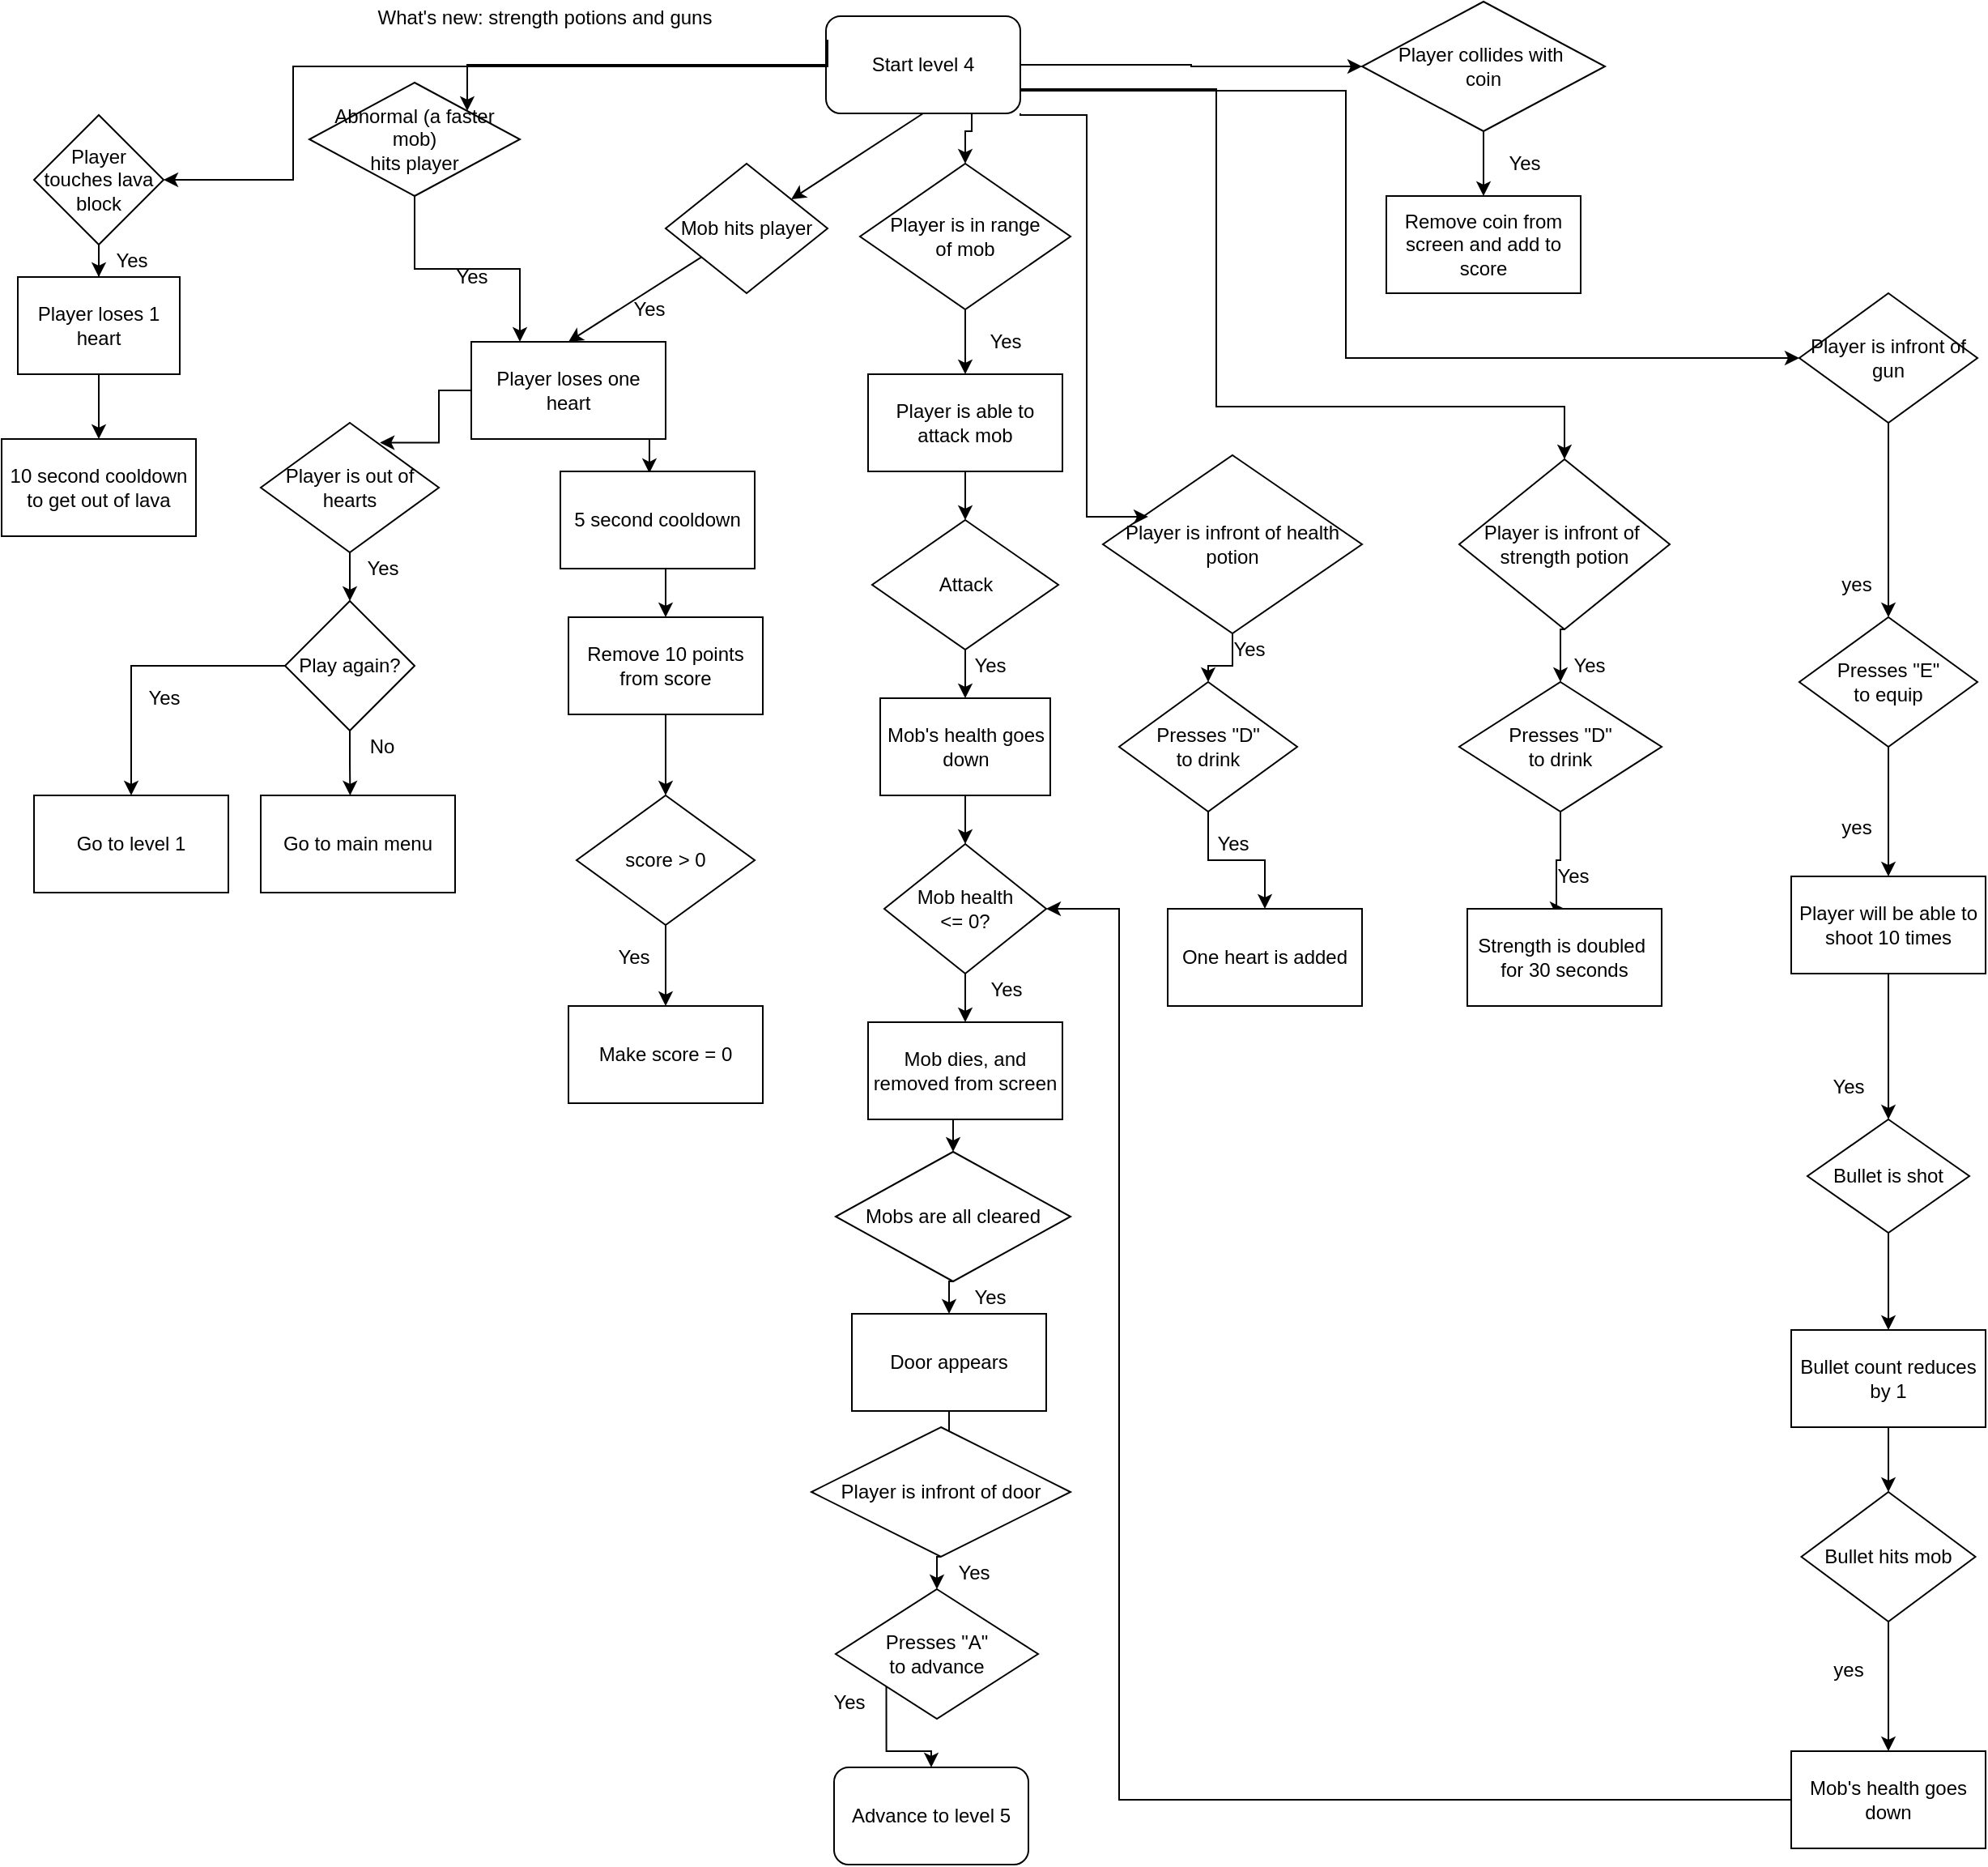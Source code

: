 <mxfile version="14.4.8" type="device"><diagram id="xkkhSHeA-ffI-onqJJuW" name="Page-1"><mxGraphModel dx="2272" dy="737" grid="1" gridSize="10" guides="1" tooltips="1" connect="1" arrows="1" fold="1" page="1" pageScale="1" pageWidth="850" pageHeight="1100" math="0" shadow="0"><root><mxCell id="0"/><mxCell id="1" parent="0"/><mxCell id="xJRGZZut8tcqVlzGXJP9-3" value="" style="group" parent="1" vertex="1" connectable="0"><mxGeometry x="360" y="10" width="120" height="60" as="geometry"/></mxCell><mxCell id="xJRGZZut8tcqVlzGXJP9-1" value="Start level 4" style="rounded=1;whiteSpace=wrap;html=1;" parent="xJRGZZut8tcqVlzGXJP9-3" vertex="1"><mxGeometry x="-1" y="-1" width="120" height="60" as="geometry"/></mxCell><mxCell id="xJRGZZut8tcqVlzGXJP9-4" value="Mob hits player" style="rhombus;whiteSpace=wrap;html=1;" parent="1" vertex="1"><mxGeometry x="260" y="100" width="100" height="80" as="geometry"/></mxCell><mxCell id="xJRGZZut8tcqVlzGXJP9-43" style="edgeStyle=orthogonalEdgeStyle;rounded=0;orthogonalLoop=1;jettySize=auto;html=1;exitX=1;exitY=1;exitDx=0;exitDy=0;entryX=0.458;entryY=0.017;entryDx=0;entryDy=0;entryPerimeter=0;" parent="1" source="xJRGZZut8tcqVlzGXJP9-5" target="xJRGZZut8tcqVlzGXJP9-42" edge="1"><mxGeometry relative="1" as="geometry"/></mxCell><mxCell id="xJRGZZut8tcqVlzGXJP9-51" style="edgeStyle=orthogonalEdgeStyle;rounded=0;orthogonalLoop=1;jettySize=auto;html=1;exitX=0;exitY=0.5;exitDx=0;exitDy=0;entryX=0.669;entryY=0.153;entryDx=0;entryDy=0;entryPerimeter=0;" parent="1" source="xJRGZZut8tcqVlzGXJP9-5" target="xJRGZZut8tcqVlzGXJP9-41" edge="1"><mxGeometry relative="1" as="geometry"/></mxCell><mxCell id="xJRGZZut8tcqVlzGXJP9-5" value="Player loses one heart" style="rounded=0;whiteSpace=wrap;html=1;" parent="1" vertex="1"><mxGeometry x="140" y="210" width="120" height="60" as="geometry"/></mxCell><mxCell id="xJRGZZut8tcqVlzGXJP9-8" value="" style="endArrow=classic;html=1;entryX=0.5;entryY=0;entryDx=0;entryDy=0;" parent="1" source="xJRGZZut8tcqVlzGXJP9-4" target="xJRGZZut8tcqVlzGXJP9-5" edge="1"><mxGeometry width="50" height="50" relative="1" as="geometry"><mxPoint x="400" y="280" as="sourcePoint"/><mxPoint x="220" y="160" as="targetPoint"/></mxGeometry></mxCell><mxCell id="xJRGZZut8tcqVlzGXJP9-9" value="Yes" style="text;html=1;strokeColor=none;fillColor=none;align=center;verticalAlign=middle;whiteSpace=wrap;rounded=0;" parent="1" vertex="1"><mxGeometry x="230" y="180" width="40" height="20" as="geometry"/></mxCell><mxCell id="xJRGZZut8tcqVlzGXJP9-10" value="" style="endArrow=classic;html=1;exitX=0.5;exitY=1;exitDx=0;exitDy=0;" parent="1" source="xJRGZZut8tcqVlzGXJP9-1" target="xJRGZZut8tcqVlzGXJP9-4" edge="1"><mxGeometry width="50" height="50" relative="1" as="geometry"><mxPoint x="400" y="280" as="sourcePoint"/><mxPoint x="450" y="230" as="targetPoint"/></mxGeometry></mxCell><mxCell id="xJRGZZut8tcqVlzGXJP9-16" style="edgeStyle=orthogonalEdgeStyle;rounded=0;orthogonalLoop=1;jettySize=auto;html=1;exitX=0.5;exitY=1;exitDx=0;exitDy=0;entryX=0.5;entryY=0;entryDx=0;entryDy=0;" parent="1" source="xJRGZZut8tcqVlzGXJP9-11" target="xJRGZZut8tcqVlzGXJP9-12" edge="1"><mxGeometry relative="1" as="geometry"/></mxCell><mxCell id="xJRGZZut8tcqVlzGXJP9-11" value="Player is in range&lt;br&gt;of mob" style="rhombus;whiteSpace=wrap;html=1;" parent="1" vertex="1"><mxGeometry x="380" y="100" width="130" height="90" as="geometry"/></mxCell><mxCell id="xJRGZZut8tcqVlzGXJP9-17" style="edgeStyle=orthogonalEdgeStyle;rounded=0;orthogonalLoop=1;jettySize=auto;html=1;exitX=0.5;exitY=1;exitDx=0;exitDy=0;entryX=0.5;entryY=0;entryDx=0;entryDy=0;" parent="1" source="xJRGZZut8tcqVlzGXJP9-12" target="xJRGZZut8tcqVlzGXJP9-13" edge="1"><mxGeometry relative="1" as="geometry"/></mxCell><mxCell id="xJRGZZut8tcqVlzGXJP9-12" value="Player is able to attack mob" style="rounded=0;whiteSpace=wrap;html=1;" parent="1" vertex="1"><mxGeometry x="385" y="230" width="120" height="60" as="geometry"/></mxCell><mxCell id="xJRGZZut8tcqVlzGXJP9-20" style="edgeStyle=orthogonalEdgeStyle;rounded=0;orthogonalLoop=1;jettySize=auto;html=1;exitX=0.5;exitY=1;exitDx=0;exitDy=0;entryX=0.5;entryY=0;entryDx=0;entryDy=0;" parent="1" source="xJRGZZut8tcqVlzGXJP9-13" target="xJRGZZut8tcqVlzGXJP9-14" edge="1"><mxGeometry relative="1" as="geometry"/></mxCell><mxCell id="xJRGZZut8tcqVlzGXJP9-13" value="Attack" style="rhombus;whiteSpace=wrap;html=1;" parent="1" vertex="1"><mxGeometry x="387.5" y="320" width="115" height="80" as="geometry"/></mxCell><mxCell id="xJRGZZut8tcqVlzGXJP9-14" value="Mob's health goes down" style="rounded=0;whiteSpace=wrap;html=1;" parent="1" vertex="1"><mxGeometry x="392.5" y="430" width="105" height="60" as="geometry"/></mxCell><mxCell id="xJRGZZut8tcqVlzGXJP9-15" style="edgeStyle=orthogonalEdgeStyle;rounded=0;orthogonalLoop=1;jettySize=auto;html=1;exitX=0.75;exitY=1;exitDx=0;exitDy=0;entryX=0.5;entryY=0;entryDx=0;entryDy=0;" parent="1" source="xJRGZZut8tcqVlzGXJP9-1" target="xJRGZZut8tcqVlzGXJP9-11" edge="1"><mxGeometry relative="1" as="geometry"><Array as="points"><mxPoint x="445" y="80"/></Array></mxGeometry></mxCell><mxCell id="xJRGZZut8tcqVlzGXJP9-18" value="Yes" style="text;html=1;strokeColor=none;fillColor=none;align=center;verticalAlign=middle;whiteSpace=wrap;rounded=0;" parent="1" vertex="1"><mxGeometry x="450" y="200" width="40" height="20" as="geometry"/></mxCell><mxCell id="xJRGZZut8tcqVlzGXJP9-21" value="Yes" style="text;html=1;align=center;verticalAlign=middle;resizable=0;points=[];autosize=1;" parent="1" vertex="1"><mxGeometry x="440" y="400" width="40" height="20" as="geometry"/></mxCell><mxCell id="xJRGZZut8tcqVlzGXJP9-22" value="Mob health&lt;br&gt;&amp;lt;= 0?" style="rhombus;whiteSpace=wrap;html=1;" parent="1" vertex="1"><mxGeometry x="395" y="520" width="100" height="80" as="geometry"/></mxCell><mxCell id="xJRGZZut8tcqVlzGXJP9-23" value="" style="endArrow=classic;html=1;exitX=0.5;exitY=1;exitDx=0;exitDy=0;entryX=0.5;entryY=0;entryDx=0;entryDy=0;" parent="1" source="xJRGZZut8tcqVlzGXJP9-14" target="xJRGZZut8tcqVlzGXJP9-22" edge="1"><mxGeometry width="50" height="50" relative="1" as="geometry"><mxPoint x="400" y="570" as="sourcePoint"/><mxPoint x="450" y="520" as="targetPoint"/></mxGeometry></mxCell><mxCell id="Jt_58fMAs7KJmYxRayXe-1" style="edgeStyle=orthogonalEdgeStyle;rounded=0;orthogonalLoop=1;jettySize=auto;html=1;exitX=0.5;exitY=1;exitDx=0;exitDy=0;entryX=0.5;entryY=0;entryDx=0;entryDy=0;" parent="1" source="xJRGZZut8tcqVlzGXJP9-24" target="xJRGZZut8tcqVlzGXJP9-56" edge="1"><mxGeometry relative="1" as="geometry"/></mxCell><mxCell id="xJRGZZut8tcqVlzGXJP9-24" value="Mob dies, and removed from screen" style="rounded=0;whiteSpace=wrap;html=1;" parent="1" vertex="1"><mxGeometry x="385" y="630" width="120" height="60" as="geometry"/></mxCell><mxCell id="xJRGZZut8tcqVlzGXJP9-25" value="" style="endArrow=classic;html=1;exitX=0.5;exitY=1;exitDx=0;exitDy=0;" parent="1" source="xJRGZZut8tcqVlzGXJP9-22" target="xJRGZZut8tcqVlzGXJP9-24" edge="1"><mxGeometry width="50" height="50" relative="1" as="geometry"><mxPoint x="400" y="410" as="sourcePoint"/><mxPoint x="450" y="360" as="targetPoint"/></mxGeometry></mxCell><mxCell id="xJRGZZut8tcqVlzGXJP9-26" style="edgeStyle=orthogonalEdgeStyle;rounded=0;orthogonalLoop=1;jettySize=auto;html=1;exitX=1;exitY=0.5;exitDx=0;exitDy=0;entryX=0;entryY=0.5;entryDx=0;entryDy=0;" parent="1" source="xJRGZZut8tcqVlzGXJP9-1" target="xJRGZZut8tcqVlzGXJP9-27" edge="1"><mxGeometry relative="1" as="geometry"><mxPoint x="610" y="49.8" as="targetPoint"/></mxGeometry></mxCell><mxCell id="xJRGZZut8tcqVlzGXJP9-38" style="edgeStyle=orthogonalEdgeStyle;rounded=0;orthogonalLoop=1;jettySize=auto;html=1;exitX=0.5;exitY=1;exitDx=0;exitDy=0;entryX=0.5;entryY=0;entryDx=0;entryDy=0;" parent="1" source="xJRGZZut8tcqVlzGXJP9-27" target="xJRGZZut8tcqVlzGXJP9-29" edge="1"><mxGeometry relative="1" as="geometry"/></mxCell><mxCell id="xJRGZZut8tcqVlzGXJP9-27" value="Player collides with&amp;nbsp;&lt;br&gt;coin" style="rhombus;whiteSpace=wrap;html=1;" parent="1" vertex="1"><mxGeometry x="690" width="150" height="80" as="geometry"/></mxCell><mxCell id="xJRGZZut8tcqVlzGXJP9-29" value="Remove coin from screen and add to score" style="whiteSpace=wrap;html=1;" parent="1" vertex="1"><mxGeometry x="705" y="120" width="120" height="60" as="geometry"/></mxCell><mxCell id="xJRGZZut8tcqVlzGXJP9-34" style="edgeStyle=orthogonalEdgeStyle;rounded=0;orthogonalLoop=1;jettySize=auto;html=1;exitX=0.5;exitY=1;exitDx=0;exitDy=0;entryX=0.5;entryY=0;entryDx=0;entryDy=0;" parent="1" source="xJRGZZut8tcqVlzGXJP9-30" target="xJRGZZut8tcqVlzGXJP9-31" edge="1"><mxGeometry relative="1" as="geometry"/></mxCell><mxCell id="xJRGZZut8tcqVlzGXJP9-30" value="Remove 10 points from score" style="whiteSpace=wrap;html=1;" parent="1" vertex="1"><mxGeometry x="200" y="380" width="120" height="60" as="geometry"/></mxCell><mxCell id="xJRGZZut8tcqVlzGXJP9-35" style="edgeStyle=orthogonalEdgeStyle;rounded=0;orthogonalLoop=1;jettySize=auto;html=1;exitX=0.5;exitY=1;exitDx=0;exitDy=0;entryX=0.5;entryY=0;entryDx=0;entryDy=0;" parent="1" source="xJRGZZut8tcqVlzGXJP9-31" target="xJRGZZut8tcqVlzGXJP9-32" edge="1"><mxGeometry relative="1" as="geometry"/></mxCell><mxCell id="xJRGZZut8tcqVlzGXJP9-31" value="score &amp;gt; 0" style="rhombus;whiteSpace=wrap;html=1;" parent="1" vertex="1"><mxGeometry x="205" y="490" width="110" height="80" as="geometry"/></mxCell><mxCell id="xJRGZZut8tcqVlzGXJP9-32" value="Make score = 0" style="rounded=0;whiteSpace=wrap;html=1;" parent="1" vertex="1"><mxGeometry x="200" y="620" width="120" height="60" as="geometry"/></mxCell><mxCell id="xJRGZZut8tcqVlzGXJP9-36" value="Yes" style="text;html=1;align=center;verticalAlign=middle;resizable=0;points=[];autosize=1;" parent="1" vertex="1"><mxGeometry x="220" y="580" width="40" height="20" as="geometry"/></mxCell><mxCell id="xJRGZZut8tcqVlzGXJP9-39" value="Yes" style="text;html=1;align=center;verticalAlign=middle;resizable=0;points=[];autosize=1;" parent="1" vertex="1"><mxGeometry x="770" y="90" width="40" height="20" as="geometry"/></mxCell><mxCell id="xJRGZZut8tcqVlzGXJP9-52" style="edgeStyle=orthogonalEdgeStyle;rounded=0;orthogonalLoop=1;jettySize=auto;html=1;exitX=0.5;exitY=1;exitDx=0;exitDy=0;" parent="1" source="xJRGZZut8tcqVlzGXJP9-41" target="xJRGZZut8tcqVlzGXJP9-46" edge="1"><mxGeometry relative="1" as="geometry"/></mxCell><mxCell id="xJRGZZut8tcqVlzGXJP9-41" value="Player is out of hearts" style="rhombus;whiteSpace=wrap;html=1;" parent="1" vertex="1"><mxGeometry x="10" y="260" width="110" height="80" as="geometry"/></mxCell><mxCell id="xJRGZZut8tcqVlzGXJP9-44" style="edgeStyle=orthogonalEdgeStyle;rounded=0;orthogonalLoop=1;jettySize=auto;html=1;exitX=0.5;exitY=1;exitDx=0;exitDy=0;entryX=0.5;entryY=0;entryDx=0;entryDy=0;" parent="1" source="xJRGZZut8tcqVlzGXJP9-42" target="xJRGZZut8tcqVlzGXJP9-30" edge="1"><mxGeometry relative="1" as="geometry"/></mxCell><mxCell id="xJRGZZut8tcqVlzGXJP9-42" value="5 second cooldown" style="whiteSpace=wrap;html=1;" parent="1" vertex="1"><mxGeometry x="195" y="290" width="120" height="60" as="geometry"/></mxCell><mxCell id="xJRGZZut8tcqVlzGXJP9-49" style="edgeStyle=orthogonalEdgeStyle;rounded=0;orthogonalLoop=1;jettySize=auto;html=1;exitX=0.5;exitY=1;exitDx=0;exitDy=0;entryX=0.46;entryY=0;entryDx=0;entryDy=0;entryPerimeter=0;" parent="1" source="xJRGZZut8tcqVlzGXJP9-46" target="xJRGZZut8tcqVlzGXJP9-47" edge="1"><mxGeometry relative="1" as="geometry"/></mxCell><mxCell id="Jt_58fMAs7KJmYxRayXe-14" style="edgeStyle=orthogonalEdgeStyle;rounded=0;orthogonalLoop=1;jettySize=auto;html=1;exitX=0;exitY=0.5;exitDx=0;exitDy=0;entryX=0.5;entryY=0;entryDx=0;entryDy=0;" parent="1" source="xJRGZZut8tcqVlzGXJP9-46" target="Jt_58fMAs7KJmYxRayXe-13" edge="1"><mxGeometry relative="1" as="geometry"/></mxCell><mxCell id="xJRGZZut8tcqVlzGXJP9-46" value="Play again?" style="rhombus;whiteSpace=wrap;html=1;" parent="1" vertex="1"><mxGeometry x="25" y="370" width="80" height="80" as="geometry"/></mxCell><mxCell id="xJRGZZut8tcqVlzGXJP9-47" value="Go to main menu" style="rounded=0;whiteSpace=wrap;html=1;" parent="1" vertex="1"><mxGeometry x="10" y="490" width="120" height="60" as="geometry"/></mxCell><mxCell id="xJRGZZut8tcqVlzGXJP9-50" value="No" style="text;html=1;strokeColor=none;fillColor=none;align=center;verticalAlign=middle;whiteSpace=wrap;rounded=0;" parent="1" vertex="1"><mxGeometry x="65" y="450" width="40" height="20" as="geometry"/></mxCell><mxCell id="xJRGZZut8tcqVlzGXJP9-53" value="Yes" style="text;html=1;align=center;verticalAlign=middle;resizable=0;points=[];autosize=1;" parent="1" vertex="1"><mxGeometry x="65" y="340" width="40" height="20" as="geometry"/></mxCell><mxCell id="xJRGZZut8tcqVlzGXJP9-55" value="Yes" style="text;html=1;align=center;verticalAlign=middle;resizable=0;points=[];autosize=1;" parent="1" vertex="1"><mxGeometry x="-70" y="420" width="40" height="20" as="geometry"/></mxCell><mxCell id="xJRGZZut8tcqVlzGXJP9-64" style="edgeStyle=orthogonalEdgeStyle;rounded=0;orthogonalLoop=1;jettySize=auto;html=1;exitX=0.5;exitY=1;exitDx=0;exitDy=0;entryX=0.5;entryY=0;entryDx=0;entryDy=0;" parent="1" source="xJRGZZut8tcqVlzGXJP9-56" target="xJRGZZut8tcqVlzGXJP9-60" edge="1"><mxGeometry relative="1" as="geometry"/></mxCell><mxCell id="xJRGZZut8tcqVlzGXJP9-56" value="Mobs are all cleared" style="rhombus;whiteSpace=wrap;html=1;" parent="1" vertex="1"><mxGeometry x="365" y="710" width="145" height="80" as="geometry"/></mxCell><mxCell id="xJRGZZut8tcqVlzGXJP9-66" style="edgeStyle=orthogonalEdgeStyle;rounded=0;orthogonalLoop=1;jettySize=auto;html=1;exitX=0.5;exitY=1;exitDx=0;exitDy=0;" parent="1" source="xJRGZZut8tcqVlzGXJP9-60" target="xJRGZZut8tcqVlzGXJP9-61" edge="1"><mxGeometry relative="1" as="geometry"/></mxCell><mxCell id="xJRGZZut8tcqVlzGXJP9-60" value="Door appears" style="rounded=0;whiteSpace=wrap;html=1;" parent="1" vertex="1"><mxGeometry x="375" y="810" width="120" height="60" as="geometry"/></mxCell><mxCell id="xJRGZZut8tcqVlzGXJP9-68" style="edgeStyle=orthogonalEdgeStyle;rounded=0;orthogonalLoop=1;jettySize=auto;html=1;exitX=0.5;exitY=1;exitDx=0;exitDy=0;entryX=0.5;entryY=0;entryDx=0;entryDy=0;" parent="1" source="xJRGZZut8tcqVlzGXJP9-61" target="xJRGZZut8tcqVlzGXJP9-62" edge="1"><mxGeometry relative="1" as="geometry"/></mxCell><mxCell id="xJRGZZut8tcqVlzGXJP9-61" value="Player is infront of door" style="rhombus;whiteSpace=wrap;html=1;" parent="1" vertex="1"><mxGeometry x="350" y="880" width="160" height="80" as="geometry"/></mxCell><mxCell id="xJRGZZut8tcqVlzGXJP9-70" style="edgeStyle=orthogonalEdgeStyle;rounded=0;orthogonalLoop=1;jettySize=auto;html=1;exitX=0;exitY=1;exitDx=0;exitDy=0;entryX=0.5;entryY=0;entryDx=0;entryDy=0;" parent="1" source="xJRGZZut8tcqVlzGXJP9-62" target="xJRGZZut8tcqVlzGXJP9-63" edge="1"><mxGeometry relative="1" as="geometry"/></mxCell><mxCell id="xJRGZZut8tcqVlzGXJP9-62" value="Presses &quot;A&quot;&lt;br&gt;to advance" style="rhombus;whiteSpace=wrap;html=1;" parent="1" vertex="1"><mxGeometry x="365" y="980" width="125" height="80" as="geometry"/></mxCell><mxCell id="xJRGZZut8tcqVlzGXJP9-63" value="Advance to level 5" style="rounded=1;whiteSpace=wrap;html=1;" parent="1" vertex="1"><mxGeometry x="364" y="1090" width="120" height="60" as="geometry"/></mxCell><mxCell id="xJRGZZut8tcqVlzGXJP9-65" value="Yes" style="text;html=1;align=center;verticalAlign=middle;resizable=0;points=[];autosize=1;" parent="1" vertex="1"><mxGeometry x="440" y="790" width="40" height="20" as="geometry"/></mxCell><mxCell id="xJRGZZut8tcqVlzGXJP9-67" value="Yes" style="text;html=1;align=center;verticalAlign=middle;resizable=0;points=[];autosize=1;" parent="1" vertex="1"><mxGeometry x="430" y="960" width="40" height="20" as="geometry"/></mxCell><mxCell id="xJRGZZut8tcqVlzGXJP9-69" value="Yes" style="text;html=1;align=center;verticalAlign=middle;resizable=0;points=[];autosize=1;" parent="1" vertex="1"><mxGeometry x="352.5" y="1040" width="40" height="20" as="geometry"/></mxCell><mxCell id="xJRGZZut8tcqVlzGXJP9-71" value="Yes" style="text;html=1;align=center;verticalAlign=middle;resizable=0;points=[];autosize=1;" parent="1" vertex="1"><mxGeometry x="450" y="600" width="40" height="20" as="geometry"/></mxCell><mxCell id="Jt_58fMAs7KJmYxRayXe-9" style="edgeStyle=orthogonalEdgeStyle;rounded=0;orthogonalLoop=1;jettySize=auto;html=1;exitX=0.5;exitY=1;exitDx=0;exitDy=0;" parent="1" source="Jt_58fMAs7KJmYxRayXe-5" target="Jt_58fMAs7KJmYxRayXe-6" edge="1"><mxGeometry relative="1" as="geometry"/></mxCell><mxCell id="Jt_58fMAs7KJmYxRayXe-5" value="Player is infront of health potion" style="rhombus;whiteSpace=wrap;html=1;" parent="1" vertex="1"><mxGeometry x="530" y="280" width="160" height="110" as="geometry"/></mxCell><mxCell id="Jt_58fMAs7KJmYxRayXe-10" style="edgeStyle=orthogonalEdgeStyle;rounded=0;orthogonalLoop=1;jettySize=auto;html=1;exitX=0.5;exitY=1;exitDx=0;exitDy=0;" parent="1" source="Jt_58fMAs7KJmYxRayXe-6" target="Jt_58fMAs7KJmYxRayXe-7" edge="1"><mxGeometry relative="1" as="geometry"/></mxCell><mxCell id="Jt_58fMAs7KJmYxRayXe-6" value="Presses &quot;D&quot;&lt;br&gt;to drink" style="rhombus;whiteSpace=wrap;html=1;" parent="1" vertex="1"><mxGeometry x="540" y="420" width="110" height="80" as="geometry"/></mxCell><mxCell id="Jt_58fMAs7KJmYxRayXe-7" value="One heart is added" style="whiteSpace=wrap;html=1;" parent="1" vertex="1"><mxGeometry x="570" y="560" width="120" height="60" as="geometry"/></mxCell><mxCell id="Jt_58fMAs7KJmYxRayXe-8" style="edgeStyle=orthogonalEdgeStyle;rounded=0;orthogonalLoop=1;jettySize=auto;html=1;exitX=1;exitY=1;exitDx=0;exitDy=0;entryX=0.175;entryY=0.345;entryDx=0;entryDy=0;entryPerimeter=0;" parent="1" source="xJRGZZut8tcqVlzGXJP9-1" target="Jt_58fMAs7KJmYxRayXe-5" edge="1"><mxGeometry relative="1" as="geometry"><Array as="points"><mxPoint x="520" y="70"/><mxPoint x="520" y="318"/></Array></mxGeometry></mxCell><mxCell id="Jt_58fMAs7KJmYxRayXe-11" value="Yes" style="text;html=1;align=center;verticalAlign=middle;resizable=0;points=[];autosize=1;" parent="1" vertex="1"><mxGeometry x="600" y="390" width="40" height="20" as="geometry"/></mxCell><mxCell id="Jt_58fMAs7KJmYxRayXe-12" value="Yes" style="text;html=1;align=center;verticalAlign=middle;resizable=0;points=[];autosize=1;" parent="1" vertex="1"><mxGeometry x="590" y="510" width="40" height="20" as="geometry"/></mxCell><mxCell id="Jt_58fMAs7KJmYxRayXe-13" value="Go to level 1" style="rounded=0;whiteSpace=wrap;html=1;" parent="1" vertex="1"><mxGeometry x="-130" y="490" width="120" height="60" as="geometry"/></mxCell><mxCell id="Jt_58fMAs7KJmYxRayXe-15" value="What's new: strength potions and guns" style="text;html=1;align=center;verticalAlign=middle;resizable=0;points=[];autosize=1;" parent="1" vertex="1"><mxGeometry x="75" width="220" height="20" as="geometry"/></mxCell><mxCell id="Jt_58fMAs7KJmYxRayXe-19" style="edgeStyle=orthogonalEdgeStyle;rounded=0;orthogonalLoop=1;jettySize=auto;html=1;exitX=0.5;exitY=1;exitDx=0;exitDy=0;entryX=0.25;entryY=0;entryDx=0;entryDy=0;" parent="1" source="Jt_58fMAs7KJmYxRayXe-16" target="xJRGZZut8tcqVlzGXJP9-5" edge="1"><mxGeometry relative="1" as="geometry"><Array as="points"><mxPoint x="105" y="165"/><mxPoint x="170" y="165"/></Array></mxGeometry></mxCell><mxCell id="Jt_58fMAs7KJmYxRayXe-16" value="Abnormal (a faster mob) &lt;br&gt;hits player" style="rhombus;whiteSpace=wrap;html=1;" parent="1" vertex="1"><mxGeometry x="40" y="50" width="130" height="70" as="geometry"/></mxCell><mxCell id="Jt_58fMAs7KJmYxRayXe-17" style="edgeStyle=orthogonalEdgeStyle;rounded=0;orthogonalLoop=1;jettySize=auto;html=1;exitX=0;exitY=0.5;exitDx=0;exitDy=0;entryX=1;entryY=0;entryDx=0;entryDy=0;" parent="1" source="xJRGZZut8tcqVlzGXJP9-1" target="Jt_58fMAs7KJmYxRayXe-16" edge="1"><mxGeometry relative="1" as="geometry"><Array as="points"><mxPoint x="138" y="39"/></Array></mxGeometry></mxCell><mxCell id="Jt_58fMAs7KJmYxRayXe-20" value="Yes" style="text;html=1;align=center;verticalAlign=middle;resizable=0;points=[];autosize=1;" parent="1" vertex="1"><mxGeometry x="120" y="160" width="40" height="20" as="geometry"/></mxCell><mxCell id="Jt_58fMAs7KJmYxRayXe-27" style="edgeStyle=orthogonalEdgeStyle;rounded=0;orthogonalLoop=1;jettySize=auto;html=1;exitX=0.5;exitY=1;exitDx=0;exitDy=0;" parent="1" source="Jt_58fMAs7KJmYxRayXe-21" target="Jt_58fMAs7KJmYxRayXe-22" edge="1"><mxGeometry relative="1" as="geometry"/></mxCell><mxCell id="Jt_58fMAs7KJmYxRayXe-21" value="Player touches lava block" style="rhombus;whiteSpace=wrap;html=1;" parent="1" vertex="1"><mxGeometry x="-130" y="70" width="80" height="80" as="geometry"/></mxCell><mxCell id="Jt_58fMAs7KJmYxRayXe-29" style="edgeStyle=orthogonalEdgeStyle;rounded=0;orthogonalLoop=1;jettySize=auto;html=1;exitX=0.5;exitY=1;exitDx=0;exitDy=0;" parent="1" source="Jt_58fMAs7KJmYxRayXe-22" target="Jt_58fMAs7KJmYxRayXe-24" edge="1"><mxGeometry relative="1" as="geometry"/></mxCell><mxCell id="Jt_58fMAs7KJmYxRayXe-22" value="Player loses 1 heart" style="whiteSpace=wrap;html=1;" parent="1" vertex="1"><mxGeometry x="-140" y="170" width="100" height="60" as="geometry"/></mxCell><mxCell id="Jt_58fMAs7KJmYxRayXe-24" value="10 second cooldown to get out of lava" style="whiteSpace=wrap;html=1;" parent="1" vertex="1"><mxGeometry x="-150" y="270" width="120" height="60" as="geometry"/></mxCell><mxCell id="Jt_58fMAs7KJmYxRayXe-26" style="edgeStyle=orthogonalEdgeStyle;rounded=0;orthogonalLoop=1;jettySize=auto;html=1;exitX=0;exitY=0.25;exitDx=0;exitDy=0;" parent="1" source="xJRGZZut8tcqVlzGXJP9-1" target="Jt_58fMAs7KJmYxRayXe-21" edge="1"><mxGeometry relative="1" as="geometry"><Array as="points"><mxPoint x="360" y="40"/><mxPoint x="30" y="40"/><mxPoint x="30" y="110"/></Array></mxGeometry></mxCell><mxCell id="Jt_58fMAs7KJmYxRayXe-28" value="Yes" style="text;html=1;align=center;verticalAlign=middle;resizable=0;points=[];autosize=1;" parent="1" vertex="1"><mxGeometry x="-90" y="150" width="40" height="20" as="geometry"/></mxCell><mxCell id="Jt_58fMAs7KJmYxRayXe-37" style="edgeStyle=orthogonalEdgeStyle;rounded=0;orthogonalLoop=1;jettySize=auto;html=1;exitX=0.5;exitY=1;exitDx=0;exitDy=0;entryX=0.5;entryY=0;entryDx=0;entryDy=0;" parent="1" source="Jt_58fMAs7KJmYxRayXe-31" target="Jt_58fMAs7KJmYxRayXe-32" edge="1"><mxGeometry relative="1" as="geometry"/></mxCell><mxCell id="Jt_58fMAs7KJmYxRayXe-31" value="Player is infront of gun" style="rhombus;whiteSpace=wrap;html=1;" parent="1" vertex="1"><mxGeometry x="960" y="180" width="110" height="80" as="geometry"/></mxCell><mxCell id="Jt_58fMAs7KJmYxRayXe-38" style="edgeStyle=orthogonalEdgeStyle;rounded=0;orthogonalLoop=1;jettySize=auto;html=1;exitX=0.5;exitY=1;exitDx=0;exitDy=0;entryX=0.5;entryY=0;entryDx=0;entryDy=0;" parent="1" source="Jt_58fMAs7KJmYxRayXe-32" target="Jt_58fMAs7KJmYxRayXe-33" edge="1"><mxGeometry relative="1" as="geometry"/></mxCell><mxCell id="Jt_58fMAs7KJmYxRayXe-32" value="Presses &quot;E&quot;&lt;br&gt;to equip" style="rhombus;whiteSpace=wrap;html=1;" parent="1" vertex="1"><mxGeometry x="960" y="380" width="110" height="80" as="geometry"/></mxCell><mxCell id="Jt_58fMAs7KJmYxRayXe-52" style="edgeStyle=orthogonalEdgeStyle;rounded=0;orthogonalLoop=1;jettySize=auto;html=1;exitX=0.5;exitY=1;exitDx=0;exitDy=0;entryX=0.5;entryY=0;entryDx=0;entryDy=0;" parent="1" source="Jt_58fMAs7KJmYxRayXe-33" target="Jt_58fMAs7KJmYxRayXe-48" edge="1"><mxGeometry relative="1" as="geometry"/></mxCell><mxCell id="Jt_58fMAs7KJmYxRayXe-33" value="Player will be able to shoot 10 times" style="rounded=0;whiteSpace=wrap;html=1;" parent="1" vertex="1"><mxGeometry x="955" y="540" width="120" height="60" as="geometry"/></mxCell><mxCell id="Jt_58fMAs7KJmYxRayXe-41" style="edgeStyle=orthogonalEdgeStyle;rounded=0;orthogonalLoop=1;jettySize=auto;html=1;exitX=0.5;exitY=1;exitDx=0;exitDy=0;" parent="1" source="Jt_58fMAs7KJmYxRayXe-34" target="Jt_58fMAs7KJmYxRayXe-35" edge="1"><mxGeometry relative="1" as="geometry"/></mxCell><mxCell id="Jt_58fMAs7KJmYxRayXe-34" value="Bullet hits mob" style="rhombus;whiteSpace=wrap;html=1;" parent="1" vertex="1"><mxGeometry x="961.25" y="920" width="107.5" height="80" as="geometry"/></mxCell><mxCell id="Jt_58fMAs7KJmYxRayXe-45" style="edgeStyle=orthogonalEdgeStyle;rounded=0;orthogonalLoop=1;jettySize=auto;html=1;exitX=0;exitY=0.5;exitDx=0;exitDy=0;entryX=1;entryY=0.5;entryDx=0;entryDy=0;" parent="1" source="Jt_58fMAs7KJmYxRayXe-35" target="xJRGZZut8tcqVlzGXJP9-22" edge="1"><mxGeometry relative="1" as="geometry"><Array as="points"><mxPoint x="540" y="1110"/><mxPoint x="540" y="560"/></Array></mxGeometry></mxCell><mxCell id="Jt_58fMAs7KJmYxRayXe-35" value="Mob's health goes down" style="whiteSpace=wrap;html=1;" parent="1" vertex="1"><mxGeometry x="955" y="1080" width="120" height="60" as="geometry"/></mxCell><mxCell id="Jt_58fMAs7KJmYxRayXe-36" style="edgeStyle=orthogonalEdgeStyle;rounded=0;orthogonalLoop=1;jettySize=auto;html=1;exitX=1;exitY=0.75;exitDx=0;exitDy=0;" parent="1" source="xJRGZZut8tcqVlzGXJP9-1" target="Jt_58fMAs7KJmYxRayXe-31" edge="1"><mxGeometry relative="1" as="geometry"><Array as="points"><mxPoint x="479" y="55"/><mxPoint x="680" y="55"/><mxPoint x="680" y="220"/></Array></mxGeometry></mxCell><mxCell id="Jt_58fMAs7KJmYxRayXe-42" value="yes" style="text;html=1;align=center;verticalAlign=middle;resizable=0;points=[];autosize=1;" parent="1" vertex="1"><mxGeometry x="980" y="350" width="30" height="20" as="geometry"/></mxCell><mxCell id="Jt_58fMAs7KJmYxRayXe-43" value="yes" style="text;html=1;align=center;verticalAlign=middle;resizable=0;points=[];autosize=1;" parent="1" vertex="1"><mxGeometry x="980" y="500" width="30" height="20" as="geometry"/></mxCell><mxCell id="Jt_58fMAs7KJmYxRayXe-44" value="yes" style="text;html=1;align=center;verticalAlign=middle;resizable=0;points=[];autosize=1;" parent="1" vertex="1"><mxGeometry x="975" y="1020" width="30" height="20" as="geometry"/></mxCell><mxCell id="Jt_58fMAs7KJmYxRayXe-51" style="edgeStyle=orthogonalEdgeStyle;rounded=0;orthogonalLoop=1;jettySize=auto;html=1;exitX=0.5;exitY=1;exitDx=0;exitDy=0;entryX=0.5;entryY=0;entryDx=0;entryDy=0;" parent="1" source="Jt_58fMAs7KJmYxRayXe-48" target="Jt_58fMAs7KJmYxRayXe-49" edge="1"><mxGeometry relative="1" as="geometry"/></mxCell><mxCell id="Jt_58fMAs7KJmYxRayXe-48" value="Bullet is shot" style="rhombus;whiteSpace=wrap;html=1;" parent="1" vertex="1"><mxGeometry x="965" y="690" width="100" height="70" as="geometry"/></mxCell><mxCell id="Jt_58fMAs7KJmYxRayXe-50" style="edgeStyle=orthogonalEdgeStyle;rounded=0;orthogonalLoop=1;jettySize=auto;html=1;exitX=0.5;exitY=1;exitDx=0;exitDy=0;entryX=0.5;entryY=0;entryDx=0;entryDy=0;" parent="1" source="Jt_58fMAs7KJmYxRayXe-49" target="Jt_58fMAs7KJmYxRayXe-34" edge="1"><mxGeometry relative="1" as="geometry"/></mxCell><mxCell id="Jt_58fMAs7KJmYxRayXe-49" value="Bullet count reduces by 1" style="whiteSpace=wrap;html=1;" parent="1" vertex="1"><mxGeometry x="955" y="820" width="120" height="60" as="geometry"/></mxCell><mxCell id="Jt_58fMAs7KJmYxRayXe-53" value="Yes" style="text;html=1;align=center;verticalAlign=middle;resizable=0;points=[];autosize=1;" parent="1" vertex="1"><mxGeometry x="970" y="660" width="40" height="20" as="geometry"/></mxCell><mxCell id="3D5SdrnPNjiN8urEaTNC-11" style="edgeStyle=orthogonalEdgeStyle;rounded=0;orthogonalLoop=1;jettySize=auto;html=1;exitX=0.5;exitY=1;exitDx=0;exitDy=0;entryX=0.5;entryY=0;entryDx=0;entryDy=0;" parent="1" source="3D5SdrnPNjiN8urEaTNC-7" target="3D5SdrnPNjiN8urEaTNC-8" edge="1"><mxGeometry relative="1" as="geometry"/></mxCell><mxCell id="3D5SdrnPNjiN8urEaTNC-7" value="Player is infront of&amp;nbsp;&lt;br&gt;strength potion" style="rhombus;whiteSpace=wrap;html=1;" parent="1" vertex="1"><mxGeometry x="750" y="282.5" width="130" height="105" as="geometry"/></mxCell><mxCell id="3D5SdrnPNjiN8urEaTNC-12" style="edgeStyle=orthogonalEdgeStyle;rounded=0;orthogonalLoop=1;jettySize=auto;html=1;exitX=0.5;exitY=1;exitDx=0;exitDy=0;entryX=0.5;entryY=0;entryDx=0;entryDy=0;" parent="1" source="3D5SdrnPNjiN8urEaTNC-8" target="3D5SdrnPNjiN8urEaTNC-9" edge="1"><mxGeometry relative="1" as="geometry"><Array as="points"><mxPoint x="813" y="530"/><mxPoint x="810" y="530"/><mxPoint x="810" y="560"/></Array></mxGeometry></mxCell><mxCell id="3D5SdrnPNjiN8urEaTNC-8" value="Presses &quot;D&quot;&lt;br&gt;to drink" style="rhombus;whiteSpace=wrap;html=1;" parent="1" vertex="1"><mxGeometry x="750" y="420" width="125" height="80" as="geometry"/></mxCell><mxCell id="3D5SdrnPNjiN8urEaTNC-9" value="Strength is doubled&amp;nbsp;&lt;br&gt;for 30 seconds" style="whiteSpace=wrap;html=1;" parent="1" vertex="1"><mxGeometry x="755" y="560" width="120" height="60" as="geometry"/></mxCell><mxCell id="3D5SdrnPNjiN8urEaTNC-10" style="edgeStyle=orthogonalEdgeStyle;rounded=0;orthogonalLoop=1;jettySize=auto;html=1;exitX=1;exitY=0.75;exitDx=0;exitDy=0;" parent="1" source="xJRGZZut8tcqVlzGXJP9-1" target="3D5SdrnPNjiN8urEaTNC-7" edge="1"><mxGeometry relative="1" as="geometry"><Array as="points"><mxPoint x="600" y="54"/><mxPoint x="600" y="250"/><mxPoint x="815" y="250"/></Array></mxGeometry></mxCell><mxCell id="3D5SdrnPNjiN8urEaTNC-13" value="Yes" style="text;html=1;align=center;verticalAlign=middle;resizable=0;points=[];autosize=1;" parent="1" vertex="1"><mxGeometry x="810" y="400" width="40" height="20" as="geometry"/></mxCell><mxCell id="3D5SdrnPNjiN8urEaTNC-14" value="Yes" style="text;html=1;align=center;verticalAlign=middle;resizable=0;points=[];autosize=1;" parent="1" vertex="1"><mxGeometry x="800" y="530" width="40" height="20" as="geometry"/></mxCell></root></mxGraphModel></diagram></mxfile>